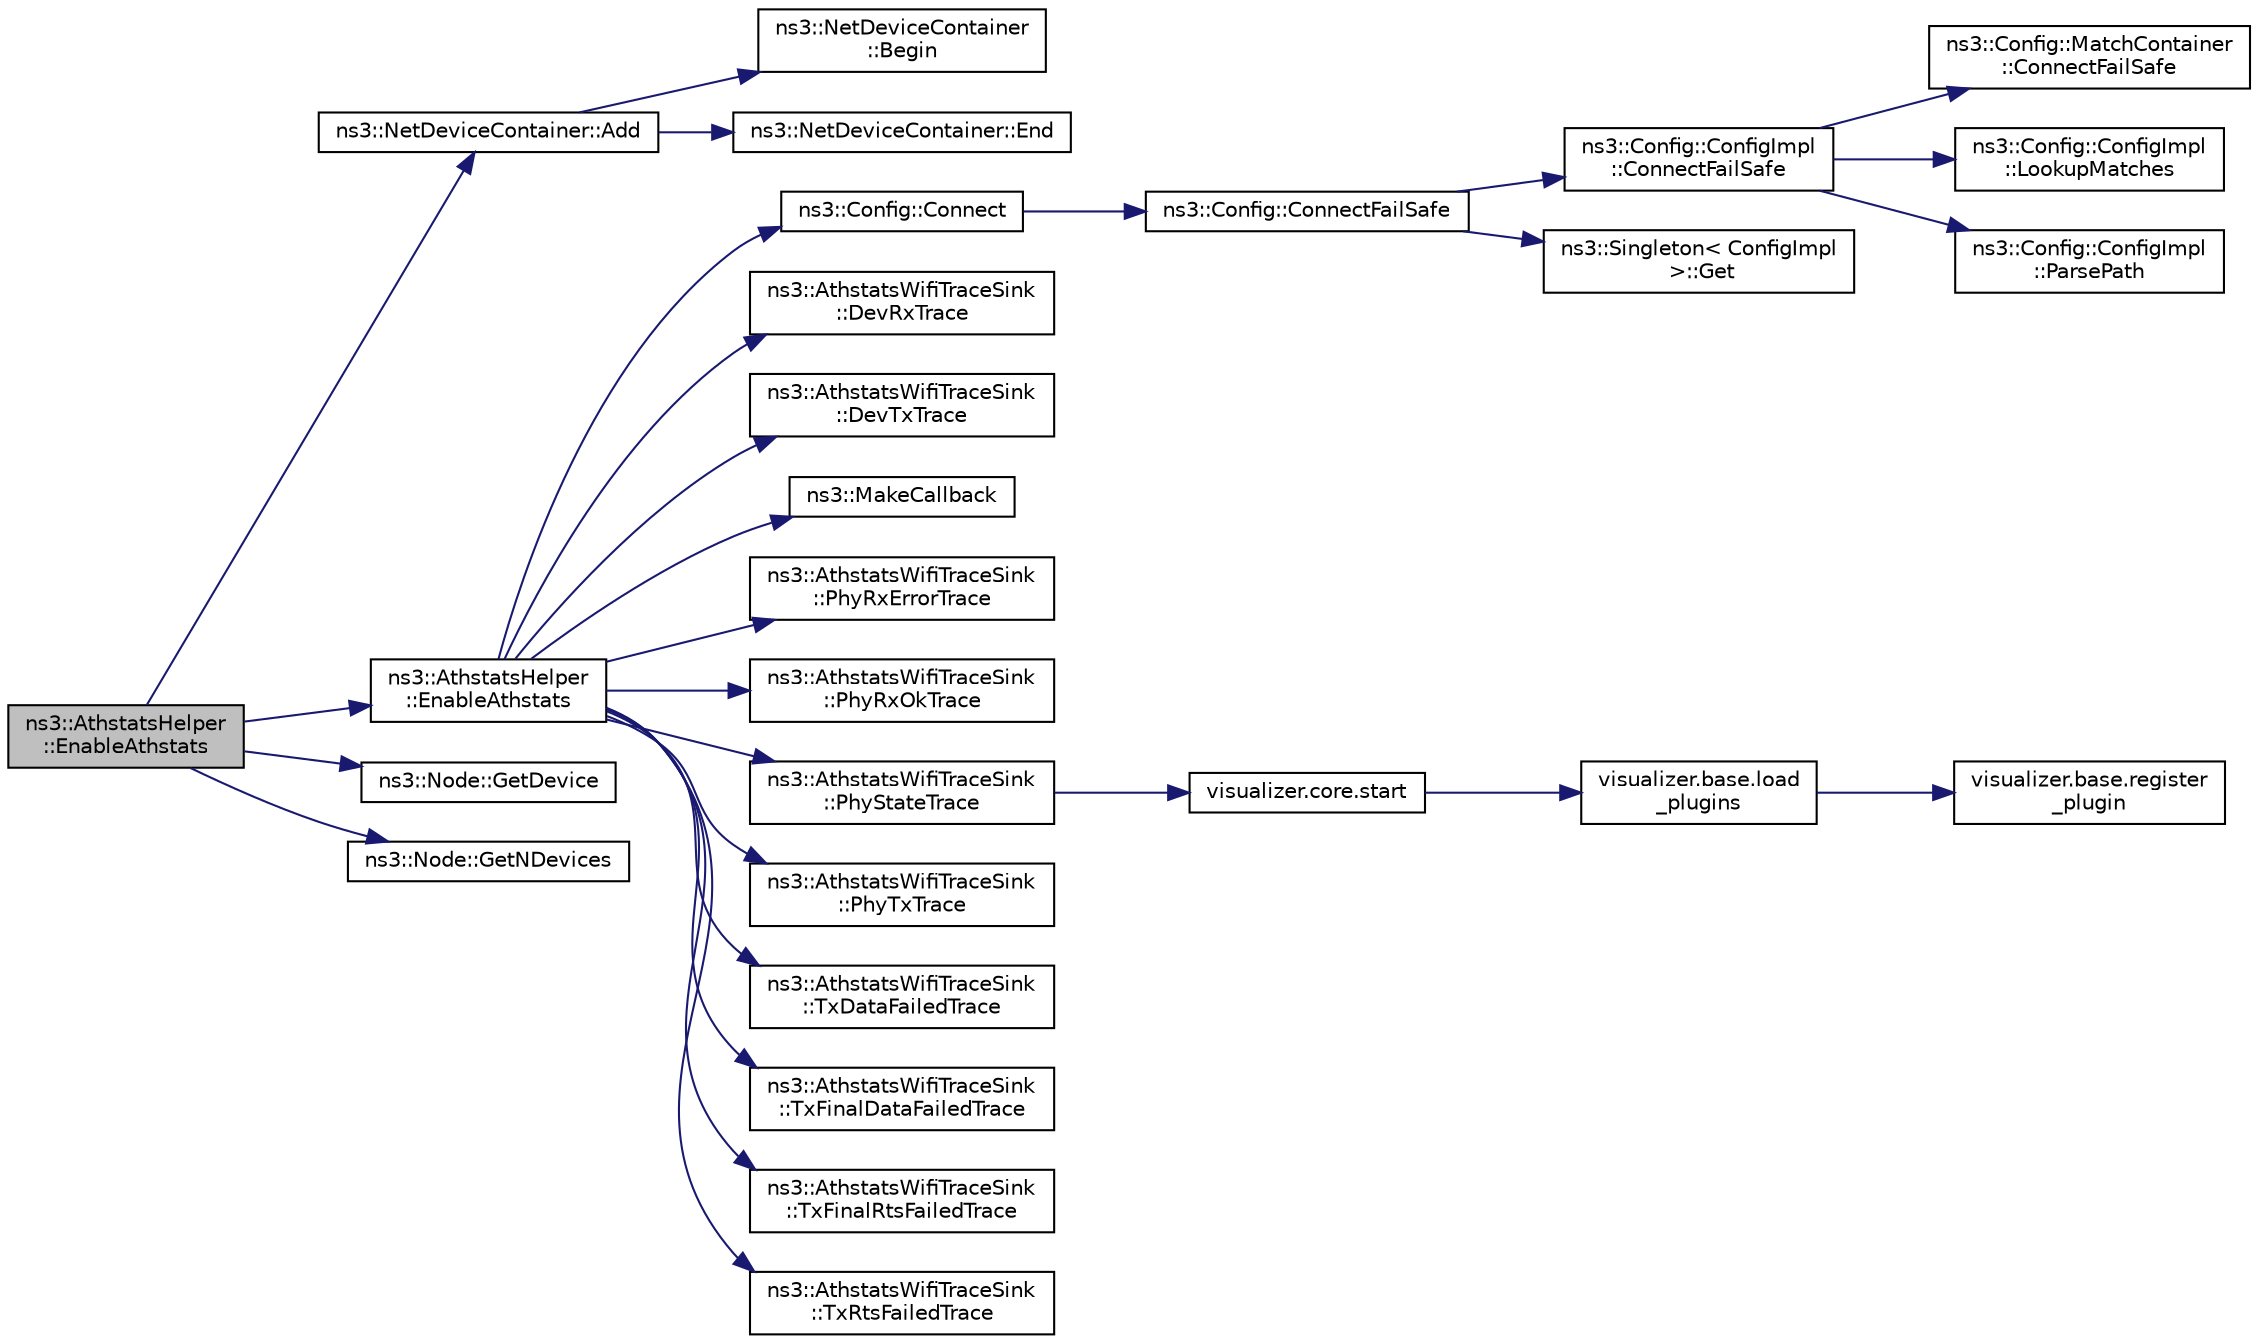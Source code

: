 digraph "ns3::AthstatsHelper::EnableAthstats"
{
 // LATEX_PDF_SIZE
  edge [fontname="Helvetica",fontsize="10",labelfontname="Helvetica",labelfontsize="10"];
  node [fontname="Helvetica",fontsize="10",shape=record];
  rankdir="LR";
  Node1 [label="ns3::AthstatsHelper\l::EnableAthstats",height=0.2,width=0.4,color="black", fillcolor="grey75", style="filled", fontcolor="black",tooltip="Enable athstats."];
  Node1 -> Node2 [color="midnightblue",fontsize="10",style="solid",fontname="Helvetica"];
  Node2 [label="ns3::NetDeviceContainer::Add",height=0.2,width=0.4,color="black", fillcolor="white", style="filled",URL="$classns3_1_1_net_device_container.html#a7ca8bc1d7ec00fd4fcc63869987fbda5",tooltip="Append the contents of another NetDeviceContainer to the end of this container."];
  Node2 -> Node3 [color="midnightblue",fontsize="10",style="solid",fontname="Helvetica"];
  Node3 [label="ns3::NetDeviceContainer\l::Begin",height=0.2,width=0.4,color="black", fillcolor="white", style="filled",URL="$classns3_1_1_net_device_container.html#a4ddc336af319061f5b61c515f0453242",tooltip="Get an iterator which refers to the first NetDevice in the container."];
  Node2 -> Node4 [color="midnightblue",fontsize="10",style="solid",fontname="Helvetica"];
  Node4 [label="ns3::NetDeviceContainer::End",height=0.2,width=0.4,color="black", fillcolor="white", style="filled",URL="$classns3_1_1_net_device_container.html#a436d9df206570861f96c3f278eaccb92",tooltip="Get an iterator which indicates past-the-last NetDevice in the container."];
  Node1 -> Node5 [color="midnightblue",fontsize="10",style="solid",fontname="Helvetica"];
  Node5 [label="ns3::AthstatsHelper\l::EnableAthstats",height=0.2,width=0.4,color="black", fillcolor="white", style="filled",URL="$classns3_1_1_athstats_helper.html#aa8fa3e8309af2f6a7293b3b1364a6f8f",tooltip="Enable athstats."];
  Node5 -> Node6 [color="midnightblue",fontsize="10",style="solid",fontname="Helvetica"];
  Node6 [label="ns3::Config::Connect",height=0.2,width=0.4,color="black", fillcolor="white", style="filled",URL="$group__config.html#ga4014f151241cd0939b6cb64409605736",tooltip=" "];
  Node6 -> Node7 [color="midnightblue",fontsize="10",style="solid",fontname="Helvetica"];
  Node7 [label="ns3::Config::ConnectFailSafe",height=0.2,width=0.4,color="black", fillcolor="white", style="filled",URL="$namespacens3_1_1_config.html#aad60d6903a15881b81e982ad5312114a",tooltip="This function will attempt to find all trace sources which match the input path and will then connect..."];
  Node7 -> Node8 [color="midnightblue",fontsize="10",style="solid",fontname="Helvetica"];
  Node8 [label="ns3::Config::ConfigImpl\l::ConnectFailSafe",height=0.2,width=0.4,color="black", fillcolor="white", style="filled",URL="$classns3_1_1_config_1_1_config_impl.html#a5761c70117341e4ea296917bc095e6c0",tooltip="This function will attempt to find all trace sources which match the input path and will then connect..."];
  Node8 -> Node9 [color="midnightblue",fontsize="10",style="solid",fontname="Helvetica"];
  Node9 [label="ns3::Config::MatchContainer\l::ConnectFailSafe",height=0.2,width=0.4,color="black", fillcolor="white", style="filled",URL="$classns3_1_1_config_1_1_match_container.html#a8f3c268d2e6a9daec975497d200ec324",tooltip="Connect the specified sink to all the objects stored in this container."];
  Node8 -> Node10 [color="midnightblue",fontsize="10",style="solid",fontname="Helvetica"];
  Node10 [label="ns3::Config::ConfigImpl\l::LookupMatches",height=0.2,width=0.4,color="black", fillcolor="white", style="filled",URL="$classns3_1_1_config_1_1_config_impl.html#aef8d461e235704cdeb8a85581ba249fb",tooltip=" "];
  Node8 -> Node11 [color="midnightblue",fontsize="10",style="solid",fontname="Helvetica"];
  Node11 [label="ns3::Config::ConfigImpl\l::ParsePath",height=0.2,width=0.4,color="black", fillcolor="white", style="filled",URL="$classns3_1_1_config_1_1_config_impl.html#ab482a563857309e0e70beba3af32be71",tooltip="Break a Config path into the leading path and the last leaf token."];
  Node7 -> Node12 [color="midnightblue",fontsize="10",style="solid",fontname="Helvetica"];
  Node12 [label="ns3::Singleton\< ConfigImpl\l \>::Get",height=0.2,width=0.4,color="black", fillcolor="white", style="filled",URL="$classns3_1_1_singleton.html#a80a2cd3c25a27ea72add7a9f7a141ffa",tooltip="Get a pointer to the singleton instance."];
  Node5 -> Node13 [color="midnightblue",fontsize="10",style="solid",fontname="Helvetica"];
  Node13 [label="ns3::AthstatsWifiTraceSink\l::DevRxTrace",height=0.2,width=0.4,color="black", fillcolor="white", style="filled",URL="$classns3_1_1_athstats_wifi_trace_sink.html#a3caa61a03112c38a690562a97eff88e0",tooltip="function to be called when the net device receives a packet"];
  Node5 -> Node14 [color="midnightblue",fontsize="10",style="solid",fontname="Helvetica"];
  Node14 [label="ns3::AthstatsWifiTraceSink\l::DevTxTrace",height=0.2,width=0.4,color="black", fillcolor="white", style="filled",URL="$classns3_1_1_athstats_wifi_trace_sink.html#a819944bc5c793fb4f8b0a50f9bcc9ad9",tooltip="function to be called when the net device transmits a packet"];
  Node5 -> Node15 [color="midnightblue",fontsize="10",style="solid",fontname="Helvetica"];
  Node15 [label="ns3::MakeCallback",height=0.2,width=0.4,color="black", fillcolor="white", style="filled",URL="$namespacens3.html#af1dde3c04374147fca0cfe3b0766d664",tooltip="Build Callbacks for class method members which take varying numbers of arguments and potentially retu..."];
  Node5 -> Node16 [color="midnightblue",fontsize="10",style="solid",fontname="Helvetica"];
  Node16 [label="ns3::AthstatsWifiTraceSink\l::PhyRxErrorTrace",height=0.2,width=0.4,color="black", fillcolor="white", style="filled",URL="$classns3_1_1_athstats_wifi_trace_sink.html#a6e65ff0ceae205118fc40867f18988e5",tooltip="Function to be called when a frame reception by the PHY layer of the considered device resulted in an..."];
  Node5 -> Node17 [color="midnightblue",fontsize="10",style="solid",fontname="Helvetica"];
  Node17 [label="ns3::AthstatsWifiTraceSink\l::PhyRxOkTrace",height=0.2,width=0.4,color="black", fillcolor="white", style="filled",URL="$classns3_1_1_athstats_wifi_trace_sink.html#a2bcee4c270902c401a4af1a63667499f",tooltip="Function to be called when the PHY layer of the considered device receives a frame."];
  Node5 -> Node18 [color="midnightblue",fontsize="10",style="solid",fontname="Helvetica"];
  Node18 [label="ns3::AthstatsWifiTraceSink\l::PhyStateTrace",height=0.2,width=0.4,color="black", fillcolor="white", style="filled",URL="$classns3_1_1_athstats_wifi_trace_sink.html#a6e5346f6b6a267ee276419c201297b39",tooltip="Function to be called when the PHY layer of the considered device changes state."];
  Node18 -> Node19 [color="midnightblue",fontsize="10",style="solid",fontname="Helvetica"];
  Node19 [label="visualizer.core.start",height=0.2,width=0.4,color="black", fillcolor="white", style="filled",URL="$namespacevisualizer_1_1core.html#a2a35e5d8a34af358b508dac8635754e0",tooltip=" "];
  Node19 -> Node20 [color="midnightblue",fontsize="10",style="solid",fontname="Helvetica"];
  Node20 [label="visualizer.base.load\l_plugins",height=0.2,width=0.4,color="black", fillcolor="white", style="filled",URL="$namespacevisualizer_1_1base.html#ad171497a5ff1afe0a73bedaebf35448f",tooltip=" "];
  Node20 -> Node21 [color="midnightblue",fontsize="10",style="solid",fontname="Helvetica"];
  Node21 [label="visualizer.base.register\l_plugin",height=0.2,width=0.4,color="black", fillcolor="white", style="filled",URL="$namespacevisualizer_1_1base.html#a6b0ffcff1e17ec4027496f50177e5b9e",tooltip=" "];
  Node5 -> Node22 [color="midnightblue",fontsize="10",style="solid",fontname="Helvetica"];
  Node22 [label="ns3::AthstatsWifiTraceSink\l::PhyTxTrace",height=0.2,width=0.4,color="black", fillcolor="white", style="filled",URL="$classns3_1_1_athstats_wifi_trace_sink.html#a84f788ebed6522f48a3b36ea173650c2",tooltip="Function to be called when a frame is being transmitted by the PHY layer of the considered device."];
  Node5 -> Node23 [color="midnightblue",fontsize="10",style="solid",fontname="Helvetica"];
  Node23 [label="ns3::AthstatsWifiTraceSink\l::TxDataFailedTrace",height=0.2,width=0.4,color="black", fillcolor="white", style="filled",URL="$classns3_1_1_athstats_wifi_trace_sink.html#abc308a4d8b65afc5775cf4001515909c",tooltip="Function to be called when a data frame transmission by the considered device has failed."];
  Node5 -> Node24 [color="midnightblue",fontsize="10",style="solid",fontname="Helvetica"];
  Node24 [label="ns3::AthstatsWifiTraceSink\l::TxFinalDataFailedTrace",height=0.2,width=0.4,color="black", fillcolor="white", style="filled",URL="$classns3_1_1_athstats_wifi_trace_sink.html#a29e9dddeb7bd821037a2ff8edeba1353",tooltip="Function to be called when the transmission of a data frame has exceeded the retry limit."];
  Node5 -> Node25 [color="midnightblue",fontsize="10",style="solid",fontname="Helvetica"];
  Node25 [label="ns3::AthstatsWifiTraceSink\l::TxFinalRtsFailedTrace",height=0.2,width=0.4,color="black", fillcolor="white", style="filled",URL="$classns3_1_1_athstats_wifi_trace_sink.html#a029bc1c199f7331467a57d3e304e0981",tooltip="Function to be called when the transmission of a RTS frame has exceeded the retry limit."];
  Node5 -> Node26 [color="midnightblue",fontsize="10",style="solid",fontname="Helvetica"];
  Node26 [label="ns3::AthstatsWifiTraceSink\l::TxRtsFailedTrace",height=0.2,width=0.4,color="black", fillcolor="white", style="filled",URL="$classns3_1_1_athstats_wifi_trace_sink.html#a676a029bed40984ff0e03b1ff60528a6",tooltip="Function to be called when a RTS frame transmission by the considered device has failed."];
  Node1 -> Node27 [color="midnightblue",fontsize="10",style="solid",fontname="Helvetica"];
  Node27 [label="ns3::Node::GetDevice",height=0.2,width=0.4,color="black", fillcolor="white", style="filled",URL="$classns3_1_1_node.html#ad5e10d46d12a255573c53d5db0fc043b",tooltip="Retrieve the index-th NetDevice associated to this node."];
  Node1 -> Node28 [color="midnightblue",fontsize="10",style="solid",fontname="Helvetica"];
  Node28 [label="ns3::Node::GetNDevices",height=0.2,width=0.4,color="black", fillcolor="white", style="filled",URL="$classns3_1_1_node.html#ab160c405a94d258f6fc5e4e3fd33cecd",tooltip=" "];
}
